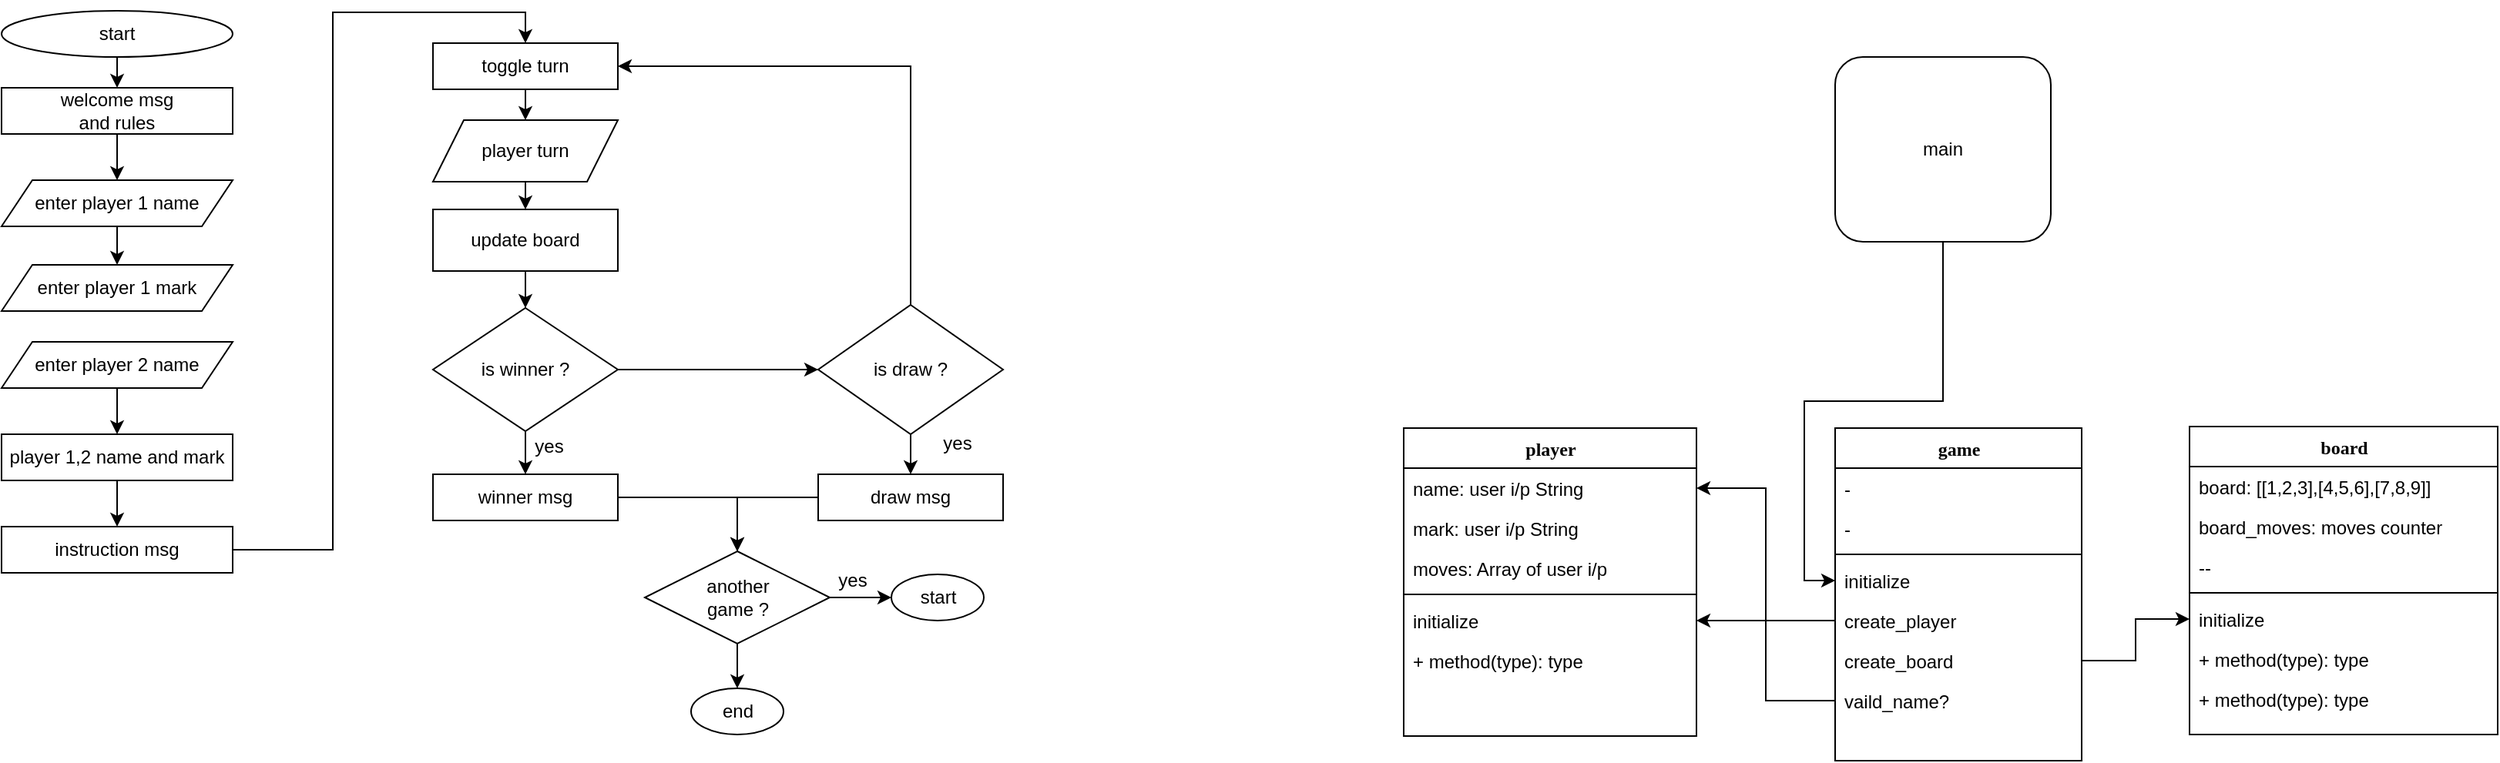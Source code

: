<mxfile version="13.10.6" type="github">
  <diagram name="Page-1" id="9f46799a-70d6-7492-0946-bef42562c5a5">
    <mxGraphModel dx="2337" dy="663" grid="1" gridSize="10" guides="1" tooltips="1" connect="1" arrows="1" fold="1" page="1" pageScale="1" pageWidth="1100" pageHeight="850" background="#ffffff" math="0" shadow="0">
      <root>
        <mxCell id="0" />
        <mxCell id="1" parent="0" />
        <mxCell id="CeHuumown2IRZD5TIOBZ-5" value="player" style="swimlane;html=1;fontStyle=1;align=center;verticalAlign=top;childLayout=stackLayout;horizontal=1;startSize=26;horizontalStack=0;resizeParent=1;resizeLast=0;collapsible=1;marginBottom=0;swimlaneFillColor=#ffffff;rounded=0;shadow=0;comic=0;labelBackgroundColor=none;strokeWidth=1;fillColor=none;fontFamily=Verdana;fontSize=12" vertex="1" parent="1">
          <mxGeometry x="230" y="320" width="190" height="200" as="geometry">
            <mxRectangle x="490" y="260" width="70" height="26" as="alternateBounds" />
          </mxGeometry>
        </mxCell>
        <mxCell id="CeHuumown2IRZD5TIOBZ-6" value="name: user i/p String" style="text;html=1;strokeColor=none;fillColor=none;align=left;verticalAlign=top;spacingLeft=4;spacingRight=4;whiteSpace=wrap;overflow=hidden;rotatable=0;points=[[0,0.5],[1,0.5]];portConstraint=eastwest;" vertex="1" parent="CeHuumown2IRZD5TIOBZ-5">
          <mxGeometry y="26" width="190" height="26" as="geometry" />
        </mxCell>
        <mxCell id="CeHuumown2IRZD5TIOBZ-7" value="mark: user i/p&amp;nbsp;String" style="text;html=1;strokeColor=none;fillColor=none;align=left;verticalAlign=top;spacingLeft=4;spacingRight=4;whiteSpace=wrap;overflow=hidden;rotatable=0;points=[[0,0.5],[1,0.5]];portConstraint=eastwest;" vertex="1" parent="CeHuumown2IRZD5TIOBZ-5">
          <mxGeometry y="52" width="190" height="26" as="geometry" />
        </mxCell>
        <mxCell id="CeHuumown2IRZD5TIOBZ-10" value="moves: Array of user i/p" style="text;html=1;strokeColor=none;fillColor=none;align=left;verticalAlign=top;spacingLeft=4;spacingRight=4;whiteSpace=wrap;overflow=hidden;rotatable=0;points=[[0,0.5],[1,0.5]];portConstraint=eastwest;" vertex="1" parent="CeHuumown2IRZD5TIOBZ-5">
          <mxGeometry y="78" width="190" height="26" as="geometry" />
        </mxCell>
        <mxCell id="CeHuumown2IRZD5TIOBZ-12" value="" style="line;html=1;strokeWidth=1;fillColor=none;align=left;verticalAlign=middle;spacingTop=-1;spacingLeft=3;spacingRight=3;rotatable=0;labelPosition=right;points=[];portConstraint=eastwest;" vertex="1" parent="CeHuumown2IRZD5TIOBZ-5">
          <mxGeometry y="104" width="190" height="8" as="geometry" />
        </mxCell>
        <mxCell id="CeHuumown2IRZD5TIOBZ-14" value="initialize" style="text;html=1;strokeColor=none;fillColor=none;align=left;verticalAlign=top;spacingLeft=4;spacingRight=4;whiteSpace=wrap;overflow=hidden;rotatable=0;points=[[0,0.5],[1,0.5]];portConstraint=eastwest;" vertex="1" parent="CeHuumown2IRZD5TIOBZ-5">
          <mxGeometry y="112" width="190" height="26" as="geometry" />
        </mxCell>
        <mxCell id="CeHuumown2IRZD5TIOBZ-15" value="+ method(type): type" style="text;html=1;strokeColor=none;fillColor=none;align=left;verticalAlign=top;spacingLeft=4;spacingRight=4;whiteSpace=wrap;overflow=hidden;rotatable=0;points=[[0,0.5],[1,0.5]];portConstraint=eastwest;" vertex="1" parent="CeHuumown2IRZD5TIOBZ-5">
          <mxGeometry y="138" width="190" height="26" as="geometry" />
        </mxCell>
        <mxCell id="CeHuumown2IRZD5TIOBZ-41" value="board" style="swimlane;html=1;fontStyle=1;align=center;verticalAlign=top;childLayout=stackLayout;horizontal=1;startSize=26;horizontalStack=0;resizeParent=1;resizeLast=0;collapsible=1;marginBottom=0;swimlaneFillColor=#ffffff;rounded=0;shadow=0;comic=0;labelBackgroundColor=none;strokeWidth=1;fillColor=none;fontFamily=Verdana;fontSize=12" vertex="1" parent="1">
          <mxGeometry x="740" y="319" width="200" height="200" as="geometry" />
        </mxCell>
        <mxCell id="CeHuumown2IRZD5TIOBZ-42" value="board: [[1,2,3],[4,5,6],[7,8,9]]" style="text;html=1;strokeColor=none;fillColor=none;align=left;verticalAlign=top;spacingLeft=4;spacingRight=4;whiteSpace=wrap;overflow=hidden;rotatable=0;points=[[0,0.5],[1,0.5]];portConstraint=eastwest;" vertex="1" parent="CeHuumown2IRZD5TIOBZ-41">
          <mxGeometry y="26" width="200" height="26" as="geometry" />
        </mxCell>
        <mxCell id="CeHuumown2IRZD5TIOBZ-43" value="board_moves: moves counter" style="text;html=1;strokeColor=none;fillColor=none;align=left;verticalAlign=top;spacingLeft=4;spacingRight=4;whiteSpace=wrap;overflow=hidden;rotatable=0;points=[[0,0.5],[1,0.5]];portConstraint=eastwest;" vertex="1" parent="CeHuumown2IRZD5TIOBZ-41">
          <mxGeometry y="52" width="200" height="26" as="geometry" />
        </mxCell>
        <mxCell id="CeHuumown2IRZD5TIOBZ-44" value="--" style="text;html=1;strokeColor=none;fillColor=none;align=left;verticalAlign=top;spacingLeft=4;spacingRight=4;whiteSpace=wrap;overflow=hidden;rotatable=0;points=[[0,0.5],[1,0.5]];portConstraint=eastwest;" vertex="1" parent="CeHuumown2IRZD5TIOBZ-41">
          <mxGeometry y="78" width="200" height="26" as="geometry" />
        </mxCell>
        <mxCell id="CeHuumown2IRZD5TIOBZ-45" value="" style="line;html=1;strokeWidth=1;fillColor=none;align=left;verticalAlign=middle;spacingTop=-1;spacingLeft=3;spacingRight=3;rotatable=0;labelPosition=right;points=[];portConstraint=eastwest;" vertex="1" parent="CeHuumown2IRZD5TIOBZ-41">
          <mxGeometry y="104" width="200" height="8" as="geometry" />
        </mxCell>
        <mxCell id="CeHuumown2IRZD5TIOBZ-46" value="initialize" style="text;html=1;strokeColor=none;fillColor=none;align=left;verticalAlign=top;spacingLeft=4;spacingRight=4;whiteSpace=wrap;overflow=hidden;rotatable=0;points=[[0,0.5],[1,0.5]];portConstraint=eastwest;" vertex="1" parent="CeHuumown2IRZD5TIOBZ-41">
          <mxGeometry y="112" width="200" height="26" as="geometry" />
        </mxCell>
        <mxCell id="CeHuumown2IRZD5TIOBZ-47" value="+ method(type): type" style="text;html=1;strokeColor=none;fillColor=none;align=left;verticalAlign=top;spacingLeft=4;spacingRight=4;whiteSpace=wrap;overflow=hidden;rotatable=0;points=[[0,0.5],[1,0.5]];portConstraint=eastwest;" vertex="1" parent="CeHuumown2IRZD5TIOBZ-41">
          <mxGeometry y="138" width="200" height="26" as="geometry" />
        </mxCell>
        <mxCell id="CeHuumown2IRZD5TIOBZ-48" value="+ method(type): type" style="text;html=1;strokeColor=none;fillColor=none;align=left;verticalAlign=top;spacingLeft=4;spacingRight=4;whiteSpace=wrap;overflow=hidden;rotatable=0;points=[[0,0.5],[1,0.5]];portConstraint=eastwest;" vertex="1" parent="CeHuumown2IRZD5TIOBZ-41">
          <mxGeometry y="164" width="200" height="26" as="geometry" />
        </mxCell>
        <mxCell id="CeHuumown2IRZD5TIOBZ-49" value="game&lt;br&gt;" style="swimlane;html=1;fontStyle=1;align=center;verticalAlign=top;childLayout=stackLayout;horizontal=1;startSize=26;horizontalStack=0;resizeParent=1;resizeLast=0;collapsible=1;marginBottom=0;swimlaneFillColor=#ffffff;rounded=0;shadow=0;comic=0;labelBackgroundColor=none;strokeWidth=1;fillColor=none;fontFamily=Verdana;fontSize=12" vertex="1" parent="1">
          <mxGeometry x="510" y="320" width="160" height="216" as="geometry" />
        </mxCell>
        <mxCell id="CeHuumown2IRZD5TIOBZ-50" value="-" style="text;html=1;strokeColor=none;fillColor=none;align=left;verticalAlign=top;spacingLeft=4;spacingRight=4;whiteSpace=wrap;overflow=hidden;rotatable=0;points=[[0,0.5],[1,0.5]];portConstraint=eastwest;" vertex="1" parent="CeHuumown2IRZD5TIOBZ-49">
          <mxGeometry y="26" width="160" height="26" as="geometry" />
        </mxCell>
        <mxCell id="CeHuumown2IRZD5TIOBZ-144" value="-" style="text;html=1;strokeColor=none;fillColor=none;align=left;verticalAlign=top;spacingLeft=4;spacingRight=4;whiteSpace=wrap;overflow=hidden;rotatable=0;points=[[0,0.5],[1,0.5]];portConstraint=eastwest;" vertex="1" parent="CeHuumown2IRZD5TIOBZ-49">
          <mxGeometry y="52" width="160" height="26" as="geometry" />
        </mxCell>
        <mxCell id="CeHuumown2IRZD5TIOBZ-53" value="" style="line;html=1;strokeWidth=1;fillColor=none;align=left;verticalAlign=middle;spacingTop=-1;spacingLeft=3;spacingRight=3;rotatable=0;labelPosition=right;points=[];portConstraint=eastwest;" vertex="1" parent="CeHuumown2IRZD5TIOBZ-49">
          <mxGeometry y="78" width="160" height="8" as="geometry" />
        </mxCell>
        <mxCell id="CeHuumown2IRZD5TIOBZ-55" value="initialize" style="text;html=1;strokeColor=none;fillColor=none;align=left;verticalAlign=top;spacingLeft=4;spacingRight=4;whiteSpace=wrap;overflow=hidden;rotatable=0;points=[[0,0.5],[1,0.5]];portConstraint=eastwest;" vertex="1" parent="CeHuumown2IRZD5TIOBZ-49">
          <mxGeometry y="86" width="160" height="26" as="geometry" />
        </mxCell>
        <mxCell id="CeHuumown2IRZD5TIOBZ-54" value="create_player" style="text;html=1;strokeColor=none;fillColor=none;align=left;verticalAlign=top;spacingLeft=4;spacingRight=4;whiteSpace=wrap;overflow=hidden;rotatable=0;points=[[0,0.5],[1,0.5]];portConstraint=eastwest;" vertex="1" parent="CeHuumown2IRZD5TIOBZ-49">
          <mxGeometry y="112" width="160" height="26" as="geometry" />
        </mxCell>
        <mxCell id="CeHuumown2IRZD5TIOBZ-56" value="create_board" style="text;html=1;strokeColor=none;fillColor=none;align=left;verticalAlign=top;spacingLeft=4;spacingRight=4;whiteSpace=wrap;overflow=hidden;rotatable=0;points=[[0,0.5],[1,0.5]];portConstraint=eastwest;" vertex="1" parent="CeHuumown2IRZD5TIOBZ-49">
          <mxGeometry y="138" width="160" height="26" as="geometry" />
        </mxCell>
        <mxCell id="CeHuumown2IRZD5TIOBZ-169" value="vaild_name?" style="text;html=1;strokeColor=none;fillColor=none;align=left;verticalAlign=top;spacingLeft=4;spacingRight=4;whiteSpace=wrap;overflow=hidden;rotatable=0;points=[[0,0.5],[1,0.5]];portConstraint=eastwest;" vertex="1" parent="CeHuumown2IRZD5TIOBZ-49">
          <mxGeometry y="164" width="160" height="26" as="geometry" />
        </mxCell>
        <mxCell id="CeHuumown2IRZD5TIOBZ-75" style="edgeStyle=orthogonalEdgeStyle;rounded=0;orthogonalLoop=1;jettySize=auto;html=1;exitX=0.5;exitY=1;exitDx=0;exitDy=0;entryX=0.5;entryY=0;entryDx=0;entryDy=0;" edge="1" parent="1" source="CeHuumown2IRZD5TIOBZ-59" target="CeHuumown2IRZD5TIOBZ-61">
          <mxGeometry relative="1" as="geometry" />
        </mxCell>
        <mxCell id="CeHuumown2IRZD5TIOBZ-59" value="start" style="ellipse;whiteSpace=wrap;html=1;direction=east;" vertex="1" parent="1">
          <mxGeometry x="-680" y="49" width="150" height="30" as="geometry" />
        </mxCell>
        <mxCell id="CeHuumown2IRZD5TIOBZ-76" style="edgeStyle=orthogonalEdgeStyle;rounded=0;orthogonalLoop=1;jettySize=auto;html=1;exitX=0.5;exitY=1;exitDx=0;exitDy=0;entryX=0.5;entryY=0;entryDx=0;entryDy=0;" edge="1" parent="1" source="CeHuumown2IRZD5TIOBZ-61" target="CeHuumown2IRZD5TIOBZ-62">
          <mxGeometry relative="1" as="geometry" />
        </mxCell>
        <mxCell id="CeHuumown2IRZD5TIOBZ-61" value="welcome msg&lt;br&gt;and rules" style="whiteSpace=wrap;html=1;direction=east;" vertex="1" parent="1">
          <mxGeometry x="-680" y="99" width="150" height="30" as="geometry" />
        </mxCell>
        <mxCell id="CeHuumown2IRZD5TIOBZ-78" style="edgeStyle=orthogonalEdgeStyle;rounded=0;orthogonalLoop=1;jettySize=auto;html=1;exitX=0.5;exitY=1;exitDx=0;exitDy=0;entryX=0.5;entryY=0;entryDx=0;entryDy=0;" edge="1" parent="1" source="CeHuumown2IRZD5TIOBZ-62" target="CeHuumown2IRZD5TIOBZ-63">
          <mxGeometry relative="1" as="geometry">
            <Array as="points">
              <mxPoint x="-605" y="209" />
              <mxPoint x="-605" y="209" />
            </Array>
          </mxGeometry>
        </mxCell>
        <mxCell id="CeHuumown2IRZD5TIOBZ-62" value="enter player 1 name" style="shape=parallelogram;perimeter=parallelogramPerimeter;whiteSpace=wrap;html=1;fixedSize=1;direction=east;" vertex="1" parent="1">
          <mxGeometry x="-680" y="159" width="150" height="30" as="geometry" />
        </mxCell>
        <mxCell id="CeHuumown2IRZD5TIOBZ-63" value="enter player 1 mark" style="shape=parallelogram;perimeter=parallelogramPerimeter;whiteSpace=wrap;html=1;fixedSize=1;direction=east;size=20;" vertex="1" parent="1">
          <mxGeometry x="-680" y="214" width="150" height="30" as="geometry" />
        </mxCell>
        <mxCell id="CeHuumown2IRZD5TIOBZ-88" style="edgeStyle=orthogonalEdgeStyle;rounded=0;orthogonalLoop=1;jettySize=auto;html=1;exitX=0.5;exitY=1;exitDx=0;exitDy=0;entryX=0.5;entryY=0;entryDx=0;entryDy=0;" edge="1" parent="1" source="CeHuumown2IRZD5TIOBZ-64" target="CeHuumown2IRZD5TIOBZ-69">
          <mxGeometry relative="1" as="geometry">
            <mxPoint x="-385" y="268.0" as="targetPoint" />
          </mxGeometry>
        </mxCell>
        <mxCell id="CeHuumown2IRZD5TIOBZ-64" value="player 1,2 name and mark" style="whiteSpace=wrap;html=1;direction=east;" vertex="1" parent="1">
          <mxGeometry x="-680" y="324" width="150" height="30" as="geometry" />
        </mxCell>
        <mxCell id="CeHuumown2IRZD5TIOBZ-65" value="enter player 2 name" style="shape=parallelogram;perimeter=parallelogramPerimeter;whiteSpace=wrap;html=1;fixedSize=1;direction=east;" vertex="1" parent="1">
          <mxGeometry x="-680" y="264" width="150" height="30" as="geometry" />
        </mxCell>
        <mxCell id="CeHuumown2IRZD5TIOBZ-90" style="edgeStyle=orthogonalEdgeStyle;rounded=0;orthogonalLoop=1;jettySize=auto;html=1;exitX=0.5;exitY=1;exitDx=0;exitDy=0;entryX=0.5;entryY=0;entryDx=0;entryDy=0;" edge="1" parent="1" target="CeHuumown2IRZD5TIOBZ-64">
          <mxGeometry relative="1" as="geometry">
            <mxPoint x="-605" y="294" as="sourcePoint" />
            <mxPoint x="-605" y="319" as="targetPoint" />
          </mxGeometry>
        </mxCell>
        <mxCell id="CeHuumown2IRZD5TIOBZ-168" style="edgeStyle=orthogonalEdgeStyle;rounded=0;orthogonalLoop=1;jettySize=auto;html=1;entryX=0.5;entryY=0;entryDx=0;entryDy=0;" edge="1" parent="1" source="CeHuumown2IRZD5TIOBZ-69" target="CeHuumown2IRZD5TIOBZ-152">
          <mxGeometry relative="1" as="geometry" />
        </mxCell>
        <mxCell id="CeHuumown2IRZD5TIOBZ-69" value="instruction msg" style="whiteSpace=wrap;html=1;direction=east;" vertex="1" parent="1">
          <mxGeometry x="-680" y="384" width="150" height="30" as="geometry" />
        </mxCell>
        <mxCell id="CeHuumown2IRZD5TIOBZ-136" style="edgeStyle=orthogonalEdgeStyle;rounded=0;orthogonalLoop=1;jettySize=auto;html=1;exitX=0.5;exitY=1;exitDx=0;exitDy=0;entryX=0.5;entryY=0;entryDx=0;entryDy=0;" edge="1" parent="1" target="CeHuumown2IRZD5TIOBZ-106">
          <mxGeometry relative="1" as="geometry">
            <mxPoint x="-340" y="158" as="sourcePoint" />
          </mxGeometry>
        </mxCell>
        <mxCell id="CeHuumown2IRZD5TIOBZ-99" value="player turn" style="shape=parallelogram;perimeter=parallelogramPerimeter;whiteSpace=wrap;html=1;fixedSize=1;" vertex="1" parent="1">
          <mxGeometry x="-400" y="120" width="120" height="40" as="geometry" />
        </mxCell>
        <mxCell id="CeHuumown2IRZD5TIOBZ-155" style="edgeStyle=orthogonalEdgeStyle;rounded=0;orthogonalLoop=1;jettySize=auto;html=1;" edge="1" parent="1" source="CeHuumown2IRZD5TIOBZ-106" target="CeHuumown2IRZD5TIOBZ-109">
          <mxGeometry relative="1" as="geometry" />
        </mxCell>
        <mxCell id="CeHuumown2IRZD5TIOBZ-106" value="update board&lt;br&gt;" style="whiteSpace=wrap;html=1;" vertex="1" parent="1">
          <mxGeometry x="-400" y="178" width="120" height="40" as="geometry" />
        </mxCell>
        <mxCell id="CeHuumown2IRZD5TIOBZ-111" value="" style="edgeStyle=orthogonalEdgeStyle;rounded=0;orthogonalLoop=1;jettySize=auto;html=1;" edge="1" parent="1" source="CeHuumown2IRZD5TIOBZ-109" target="CeHuumown2IRZD5TIOBZ-110">
          <mxGeometry relative="1" as="geometry" />
        </mxCell>
        <mxCell id="CeHuumown2IRZD5TIOBZ-160" style="edgeStyle=orthogonalEdgeStyle;rounded=0;orthogonalLoop=1;jettySize=auto;html=1;entryX=0;entryY=0.5;entryDx=0;entryDy=0;" edge="1" parent="1" source="CeHuumown2IRZD5TIOBZ-109" target="CeHuumown2IRZD5TIOBZ-132">
          <mxGeometry relative="1" as="geometry" />
        </mxCell>
        <mxCell id="CeHuumown2IRZD5TIOBZ-109" value="is winner ?" style="rhombus;whiteSpace=wrap;html=1;" vertex="1" parent="1">
          <mxGeometry x="-400" y="242" width="120" height="80" as="geometry" />
        </mxCell>
        <mxCell id="CeHuumown2IRZD5TIOBZ-159" style="edgeStyle=orthogonalEdgeStyle;rounded=0;orthogonalLoop=1;jettySize=auto;html=1;entryX=0.5;entryY=0;entryDx=0;entryDy=0;" edge="1" parent="1" source="CeHuumown2IRZD5TIOBZ-110" target="CeHuumown2IRZD5TIOBZ-114">
          <mxGeometry relative="1" as="geometry" />
        </mxCell>
        <mxCell id="CeHuumown2IRZD5TIOBZ-110" value="winner msg" style="whiteSpace=wrap;html=1;" vertex="1" parent="1">
          <mxGeometry x="-400" y="350" width="120" height="30" as="geometry" />
        </mxCell>
        <mxCell id="CeHuumown2IRZD5TIOBZ-116" value="" style="edgeStyle=orthogonalEdgeStyle;rounded=0;orthogonalLoop=1;jettySize=auto;html=1;entryX=0;entryY=0.5;entryDx=0;entryDy=0;" edge="1" parent="1" source="CeHuumown2IRZD5TIOBZ-114" target="CeHuumown2IRZD5TIOBZ-117">
          <mxGeometry relative="1" as="geometry">
            <mxPoint x="-102.5" y="455" as="targetPoint" />
          </mxGeometry>
        </mxCell>
        <mxCell id="CeHuumown2IRZD5TIOBZ-118" style="edgeStyle=orthogonalEdgeStyle;rounded=0;orthogonalLoop=1;jettySize=auto;html=1;exitX=0.5;exitY=1;exitDx=0;exitDy=0;entryX=0.5;entryY=0;entryDx=0;entryDy=0;" edge="1" parent="1" source="CeHuumown2IRZD5TIOBZ-114" target="CeHuumown2IRZD5TIOBZ-121">
          <mxGeometry relative="1" as="geometry">
            <mxPoint x="-203" y="480" as="targetPoint" />
          </mxGeometry>
        </mxCell>
        <mxCell id="CeHuumown2IRZD5TIOBZ-114" value="another &lt;br&gt;game ?" style="rhombus;whiteSpace=wrap;html=1;" vertex="1" parent="1">
          <mxGeometry x="-262.5" y="400" width="120" height="60" as="geometry" />
        </mxCell>
        <mxCell id="CeHuumown2IRZD5TIOBZ-117" value="start" style="ellipse;whiteSpace=wrap;html=1;" vertex="1" parent="1">
          <mxGeometry x="-102.5" y="415" width="60" height="30" as="geometry" />
        </mxCell>
        <mxCell id="CeHuumown2IRZD5TIOBZ-121" value="end" style="ellipse;whiteSpace=wrap;html=1;" vertex="1" parent="1">
          <mxGeometry x="-232.5" y="489" width="60" height="30" as="geometry" />
        </mxCell>
        <mxCell id="CeHuumown2IRZD5TIOBZ-122" value="yes" style="text;html=1;align=center;verticalAlign=middle;resizable=0;points=[];autosize=1;" vertex="1" parent="1">
          <mxGeometry x="-143.5" y="409" width="30" height="20" as="geometry" />
        </mxCell>
        <mxCell id="CeHuumown2IRZD5TIOBZ-129" value="yes" style="text;html=1;align=center;verticalAlign=middle;resizable=0;points=[];autosize=1;" vertex="1" parent="1">
          <mxGeometry x="-340" y="322" width="30" height="20" as="geometry" />
        </mxCell>
        <mxCell id="CeHuumown2IRZD5TIOBZ-161" style="edgeStyle=orthogonalEdgeStyle;rounded=0;orthogonalLoop=1;jettySize=auto;html=1;entryX=0.5;entryY=0;entryDx=0;entryDy=0;" edge="1" parent="1" source="CeHuumown2IRZD5TIOBZ-132" target="CeHuumown2IRZD5TIOBZ-162">
          <mxGeometry relative="1" as="geometry">
            <mxPoint x="-90" y="350.0" as="targetPoint" />
          </mxGeometry>
        </mxCell>
        <mxCell id="CeHuumown2IRZD5TIOBZ-167" style="edgeStyle=orthogonalEdgeStyle;rounded=0;orthogonalLoop=1;jettySize=auto;html=1;entryX=1;entryY=0.5;entryDx=0;entryDy=0;" edge="1" parent="1" source="CeHuumown2IRZD5TIOBZ-132" target="CeHuumown2IRZD5TIOBZ-152">
          <mxGeometry relative="1" as="geometry">
            <Array as="points">
              <mxPoint x="-90" y="85" />
            </Array>
          </mxGeometry>
        </mxCell>
        <mxCell id="CeHuumown2IRZD5TIOBZ-132" value="is draw ?" style="rhombus;whiteSpace=wrap;html=1;" vertex="1" parent="1">
          <mxGeometry x="-150" y="240" width="120" height="84" as="geometry" />
        </mxCell>
        <mxCell id="CeHuumown2IRZD5TIOBZ-149" style="edgeStyle=orthogonalEdgeStyle;rounded=0;orthogonalLoop=1;jettySize=auto;html=1;" edge="1" parent="1" source="CeHuumown2IRZD5TIOBZ-140" target="CeHuumown2IRZD5TIOBZ-55">
          <mxGeometry relative="1" as="geometry" />
        </mxCell>
        <mxCell id="CeHuumown2IRZD5TIOBZ-140" value="main&lt;br&gt;" style="whiteSpace=wrap;html=1;rounded=1;" vertex="1" parent="1">
          <mxGeometry x="510" y="79" width="140" height="120" as="geometry" />
        </mxCell>
        <mxCell id="CeHuumown2IRZD5TIOBZ-150" style="edgeStyle=orthogonalEdgeStyle;rounded=0;orthogonalLoop=1;jettySize=auto;html=1;" edge="1" parent="1" source="CeHuumown2IRZD5TIOBZ-54" target="CeHuumown2IRZD5TIOBZ-14">
          <mxGeometry relative="1" as="geometry" />
        </mxCell>
        <mxCell id="CeHuumown2IRZD5TIOBZ-153" style="edgeStyle=orthogonalEdgeStyle;rounded=0;orthogonalLoop=1;jettySize=auto;html=1;exitX=0.5;exitY=1;exitDx=0;exitDy=0;entryX=0.5;entryY=0;entryDx=0;entryDy=0;" edge="1" parent="1" source="CeHuumown2IRZD5TIOBZ-152" target="CeHuumown2IRZD5TIOBZ-99">
          <mxGeometry relative="1" as="geometry" />
        </mxCell>
        <mxCell id="CeHuumown2IRZD5TIOBZ-152" value="toggle turn" style="rounded=0;whiteSpace=wrap;html=1;" vertex="1" parent="1">
          <mxGeometry x="-400" y="70" width="120" height="30" as="geometry" />
        </mxCell>
        <mxCell id="CeHuumown2IRZD5TIOBZ-163" style="edgeStyle=orthogonalEdgeStyle;rounded=0;orthogonalLoop=1;jettySize=auto;html=1;exitX=0;exitY=0.5;exitDx=0;exitDy=0;entryX=0.5;entryY=0;entryDx=0;entryDy=0;" edge="1" parent="1" source="CeHuumown2IRZD5TIOBZ-162" target="CeHuumown2IRZD5TIOBZ-114">
          <mxGeometry relative="1" as="geometry" />
        </mxCell>
        <mxCell id="CeHuumown2IRZD5TIOBZ-162" value="draw msg" style="rounded=0;whiteSpace=wrap;html=1;" vertex="1" parent="1">
          <mxGeometry x="-150" y="350" width="120" height="30" as="geometry" />
        </mxCell>
        <mxCell id="CeHuumown2IRZD5TIOBZ-164" value="yes" style="text;html=1;align=center;verticalAlign=middle;resizable=0;points=[];autosize=1;" vertex="1" parent="1">
          <mxGeometry x="-75" y="320" width="30" height="20" as="geometry" />
        </mxCell>
        <mxCell id="CeHuumown2IRZD5TIOBZ-170" style="edgeStyle=orthogonalEdgeStyle;rounded=0;orthogonalLoop=1;jettySize=auto;html=1;entryX=0;entryY=0.5;entryDx=0;entryDy=0;" edge="1" parent="1" source="CeHuumown2IRZD5TIOBZ-56" target="CeHuumown2IRZD5TIOBZ-46">
          <mxGeometry relative="1" as="geometry" />
        </mxCell>
        <mxCell id="CeHuumown2IRZD5TIOBZ-173" style="edgeStyle=orthogonalEdgeStyle;rounded=0;orthogonalLoop=1;jettySize=auto;html=1;entryX=1;entryY=0.5;entryDx=0;entryDy=0;" edge="1" parent="1" source="CeHuumown2IRZD5TIOBZ-169" target="CeHuumown2IRZD5TIOBZ-6">
          <mxGeometry relative="1" as="geometry" />
        </mxCell>
      </root>
    </mxGraphModel>
  </diagram>
</mxfile>
